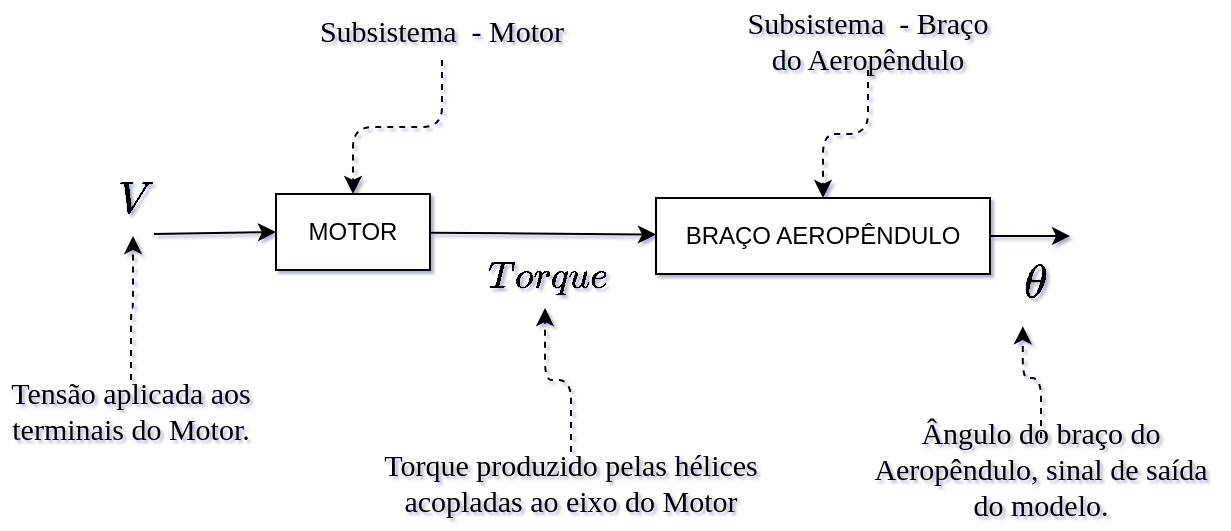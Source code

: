 <mxfile>
    <diagram id="BB-P8LQBv9p690ByxCHv" name="Página-1">
        <mxGraphModel dx="711" dy="452" grid="1" gridSize="1" guides="0" tooltips="1" connect="1" arrows="1" fold="1" page="1" pageScale="1" pageWidth="827" pageHeight="1169" background="none" math="1" shadow="1">
            <root>
                <mxCell id="0"/>
                <mxCell id="1" parent="0"/>
                <mxCell id="0LmL37Ir94_41o80-0yw-11" value="\(V\)" style="text;html=1;align=center;verticalAlign=middle;resizable=0;points=[];autosize=1;strokeColor=none;fillColor=none;fontSize=19;" parent="1" vertex="1">
                    <mxGeometry x="84" y="430" width="55" height="36" as="geometry"/>
                </mxCell>
                <mxCell id="4" value="" style="edgeStyle=none;html=1;" parent="1" source="0LmL37Ir94_41o80-0yw-22" target="2" edge="1">
                    <mxGeometry relative="1" as="geometry"/>
                </mxCell>
                <mxCell id="0LmL37Ir94_41o80-0yw-22" value="MOTOR" style="rounded=0;whiteSpace=wrap;html=1;fontStyle=0" parent="1" vertex="1">
                    <mxGeometry x="183" y="445" width="77" height="38" as="geometry"/>
                </mxCell>
                <mxCell id="0LmL37Ir94_41o80-0yw-32" value="\(\theta\)" style="text;html=1;align=center;verticalAlign=middle;resizable=0;points=[];autosize=1;strokeColor=none;fillColor=none;fontSize=20;" parent="1" vertex="1">
                    <mxGeometry x="515" y="470" width="93" height="37" as="geometry"/>
                </mxCell>
                <mxCell id="6" style="edgeStyle=none;html=1;" parent="1" source="2" edge="1">
                    <mxGeometry relative="1" as="geometry">
                        <mxPoint x="580" y="466" as="targetPoint"/>
                    </mxGeometry>
                </mxCell>
                <mxCell id="2" value="BRAÇO AEROPÊNDULO" style="rounded=0;whiteSpace=wrap;html=1;fontStyle=0" parent="1" vertex="1">
                    <mxGeometry x="373" y="447" width="167" height="38" as="geometry"/>
                </mxCell>
                <mxCell id="3" value="" style="endArrow=classic;html=1;entryX=0;entryY=0.5;entryDx=0;entryDy=0;" parent="1" target="0LmL37Ir94_41o80-0yw-22" edge="1">
                    <mxGeometry width="50" height="50" relative="1" as="geometry">
                        <mxPoint x="122" y="465" as="sourcePoint"/>
                        <mxPoint x="325" y="450" as="targetPoint"/>
                    </mxGeometry>
                </mxCell>
                <mxCell id="5" value="\(Torque\)" style="text;html=1;align=center;verticalAlign=middle;resizable=0;points=[];autosize=1;strokeColor=none;fillColor=none;fontSize=16;fontStyle=0" parent="1" vertex="1">
                    <mxGeometry x="274" y="470" width="87" height="32" as="geometry"/>
                </mxCell>
                <mxCell id="8" style="edgeStyle=orthogonalEdgeStyle;html=1;dashed=1;" parent="1" source="7" target="0LmL37Ir94_41o80-0yw-22" edge="1">
                    <mxGeometry relative="1" as="geometry"/>
                </mxCell>
                <mxCell id="7" value="Subsistema&amp;nbsp; - Motor" style="text;html=1;strokeColor=none;fillColor=none;align=center;verticalAlign=middle;whiteSpace=wrap;rounded=0;fontFamily=Times New Roman;fontStyle=0;fontSize=15;" parent="1" vertex="1">
                    <mxGeometry x="198" y="348" width="136" height="30" as="geometry"/>
                </mxCell>
                <mxCell id="10" style="edgeStyle=orthogonalEdgeStyle;html=1;dashed=1;" parent="1" source="9" target="2" edge="1">
                    <mxGeometry relative="1" as="geometry"/>
                </mxCell>
                <mxCell id="9" value="Subsistema&amp;nbsp; - Braço do Aeropêndulo" style="text;html=1;strokeColor=none;fillColor=none;align=center;verticalAlign=middle;whiteSpace=wrap;rounded=0;fontFamily=Times New Roman;fontStyle=0;fontSize=15;" parent="1" vertex="1">
                    <mxGeometry x="411" y="353" width="136" height="30" as="geometry"/>
                </mxCell>
                <mxCell id="12" style="edgeStyle=orthogonalEdgeStyle;html=1;dashed=1;" parent="1" source="11" target="0LmL37Ir94_41o80-0yw-11" edge="1">
                    <mxGeometry relative="1" as="geometry"/>
                </mxCell>
                <mxCell id="11" value="Tensão aplicada aos terminais do Motor." style="text;html=1;strokeColor=none;fillColor=none;align=center;verticalAlign=middle;whiteSpace=wrap;rounded=0;fontFamily=Times New Roman;fontStyle=0;fontSize=15;" parent="1" vertex="1">
                    <mxGeometry x="45" y="538" width="131" height="30" as="geometry"/>
                </mxCell>
                <mxCell id="14" style="edgeStyle=orthogonalEdgeStyle;html=1;dashed=1;" parent="1" source="13" target="5" edge="1">
                    <mxGeometry relative="1" as="geometry">
                        <mxPoint x="302" y="511" as="targetPoint"/>
                    </mxGeometry>
                </mxCell>
                <mxCell id="13" value="Torque produzido pelas hélices acopladas ao eixo do Motor&lt;br style=&quot;font-size: 15px;&quot;&gt;" style="text;html=1;strokeColor=none;fillColor=none;align=center;verticalAlign=middle;whiteSpace=wrap;rounded=0;fontFamily=Times New Roman;fontStyle=0;fontSize=15;" parent="1" vertex="1">
                    <mxGeometry x="229" y="574" width="203" height="30" as="geometry"/>
                </mxCell>
                <mxCell id="16" style="edgeStyle=orthogonalEdgeStyle;html=1;dashed=1;entryX=0.445;entryY=1.111;entryDx=0;entryDy=0;entryPerimeter=0;" parent="1" source="15" target="0LmL37Ir94_41o80-0yw-32" edge="1">
                    <mxGeometry relative="1" as="geometry">
                        <mxPoint x="556" y="480" as="targetPoint"/>
                    </mxGeometry>
                </mxCell>
                <mxCell id="15" value="Ângulo do braço do Aeropêndulo, sinal de saída do modelo." style="text;html=1;strokeColor=none;fillColor=none;align=center;verticalAlign=middle;whiteSpace=wrap;rounded=0;fontFamily=Times New Roman;fontStyle=0;fontSize=15;" parent="1" vertex="1">
                    <mxGeometry x="475" y="567" width="181" height="30" as="geometry"/>
                </mxCell>
            </root>
        </mxGraphModel>
    </diagram>
</mxfile>